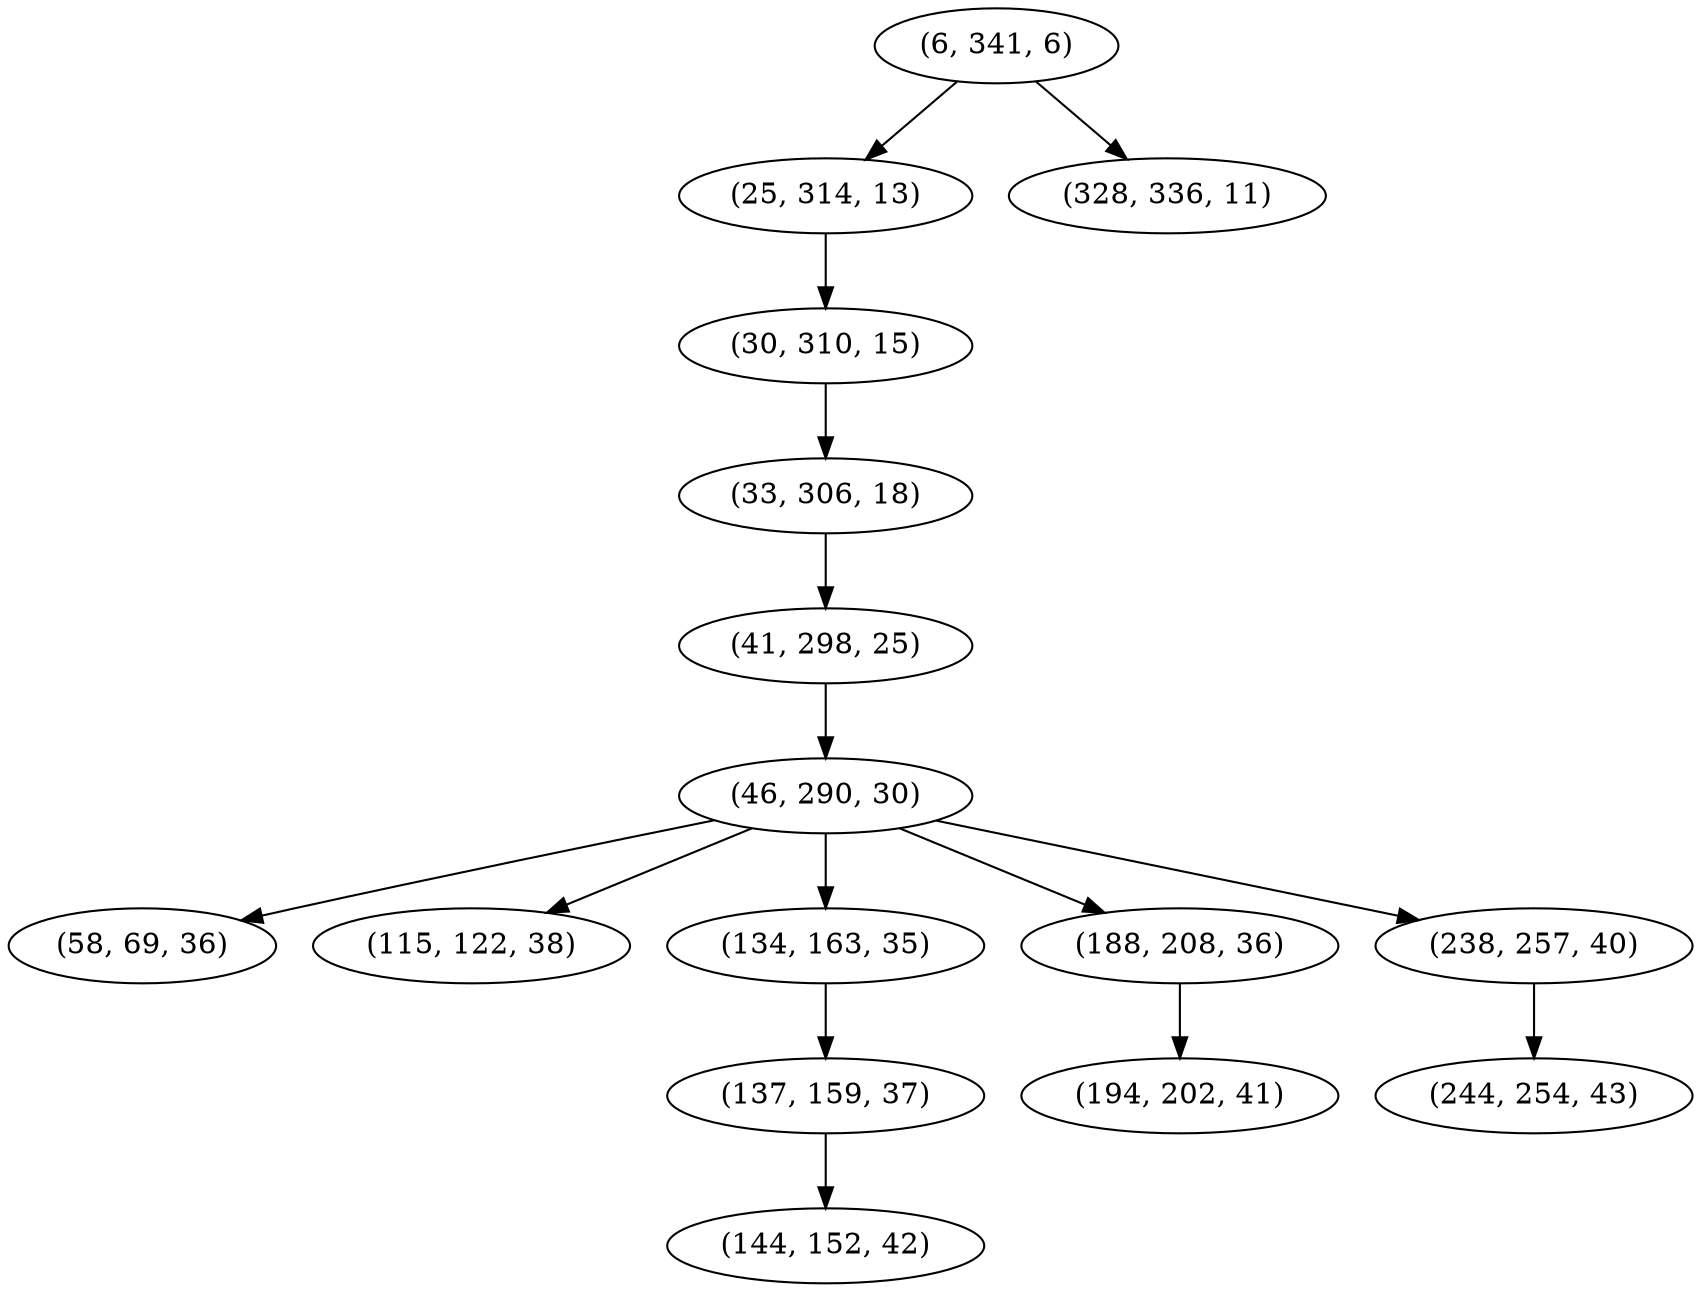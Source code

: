 digraph tree {
    "(6, 341, 6)";
    "(25, 314, 13)";
    "(30, 310, 15)";
    "(33, 306, 18)";
    "(41, 298, 25)";
    "(46, 290, 30)";
    "(58, 69, 36)";
    "(115, 122, 38)";
    "(134, 163, 35)";
    "(137, 159, 37)";
    "(144, 152, 42)";
    "(188, 208, 36)";
    "(194, 202, 41)";
    "(238, 257, 40)";
    "(244, 254, 43)";
    "(328, 336, 11)";
    "(6, 341, 6)" -> "(25, 314, 13)";
    "(6, 341, 6)" -> "(328, 336, 11)";
    "(25, 314, 13)" -> "(30, 310, 15)";
    "(30, 310, 15)" -> "(33, 306, 18)";
    "(33, 306, 18)" -> "(41, 298, 25)";
    "(41, 298, 25)" -> "(46, 290, 30)";
    "(46, 290, 30)" -> "(58, 69, 36)";
    "(46, 290, 30)" -> "(115, 122, 38)";
    "(46, 290, 30)" -> "(134, 163, 35)";
    "(46, 290, 30)" -> "(188, 208, 36)";
    "(46, 290, 30)" -> "(238, 257, 40)";
    "(134, 163, 35)" -> "(137, 159, 37)";
    "(137, 159, 37)" -> "(144, 152, 42)";
    "(188, 208, 36)" -> "(194, 202, 41)";
    "(238, 257, 40)" -> "(244, 254, 43)";
}
